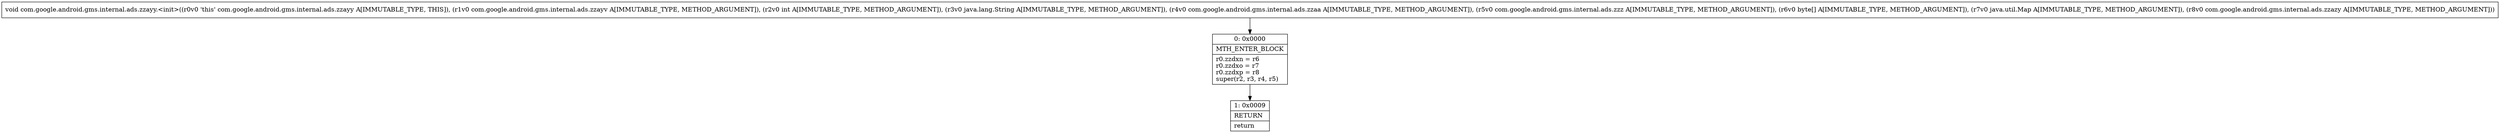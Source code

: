 digraph "CFG forcom.google.android.gms.internal.ads.zzayy.\<init\>(Lcom\/google\/android\/gms\/internal\/ads\/zzayv;ILjava\/lang\/String;Lcom\/google\/android\/gms\/internal\/ads\/zzaa;Lcom\/google\/android\/gms\/internal\/ads\/zzz;[BLjava\/util\/Map;Lcom\/google\/android\/gms\/internal\/ads\/zzazy;)V" {
Node_0 [shape=record,label="{0\:\ 0x0000|MTH_ENTER_BLOCK\l|r0.zzdxn = r6\lr0.zzdxo = r7\lr0.zzdxp = r8\lsuper(r2, r3, r4, r5)\l}"];
Node_1 [shape=record,label="{1\:\ 0x0009|RETURN\l|return\l}"];
MethodNode[shape=record,label="{void com.google.android.gms.internal.ads.zzayy.\<init\>((r0v0 'this' com.google.android.gms.internal.ads.zzayy A[IMMUTABLE_TYPE, THIS]), (r1v0 com.google.android.gms.internal.ads.zzayv A[IMMUTABLE_TYPE, METHOD_ARGUMENT]), (r2v0 int A[IMMUTABLE_TYPE, METHOD_ARGUMENT]), (r3v0 java.lang.String A[IMMUTABLE_TYPE, METHOD_ARGUMENT]), (r4v0 com.google.android.gms.internal.ads.zzaa A[IMMUTABLE_TYPE, METHOD_ARGUMENT]), (r5v0 com.google.android.gms.internal.ads.zzz A[IMMUTABLE_TYPE, METHOD_ARGUMENT]), (r6v0 byte[] A[IMMUTABLE_TYPE, METHOD_ARGUMENT]), (r7v0 java.util.Map A[IMMUTABLE_TYPE, METHOD_ARGUMENT]), (r8v0 com.google.android.gms.internal.ads.zzazy A[IMMUTABLE_TYPE, METHOD_ARGUMENT])) }"];
MethodNode -> Node_0;
Node_0 -> Node_1;
}

